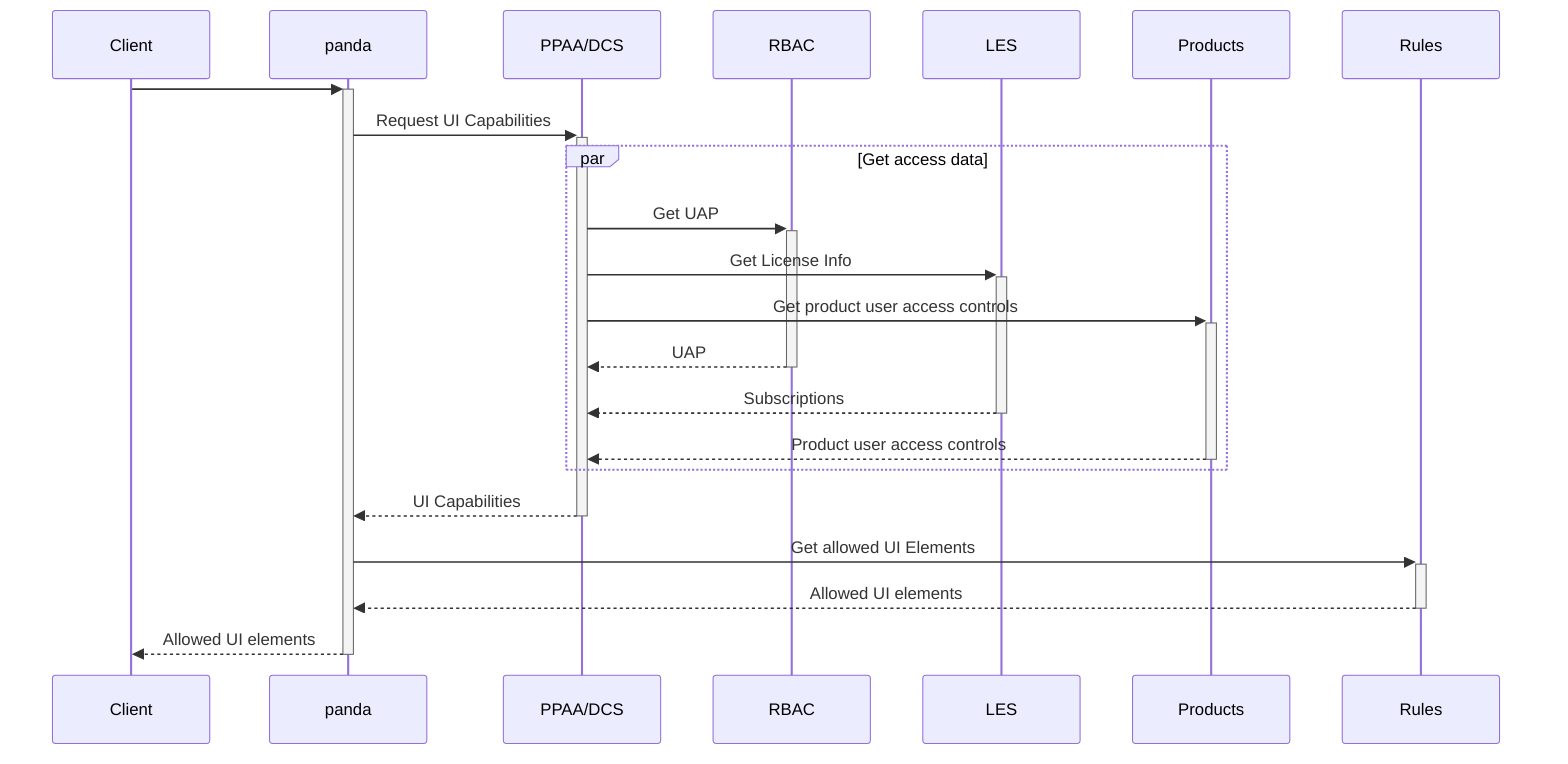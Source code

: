 sequenceDiagram
    Client->>+panda: 
    panda->>+PPAA/DCS: Request UI Capabilities
    par Get access data
        PPAA/DCS->>+RBAC: Get UAP
        PPAA/DCS->>+LES: Get License Info
        PPAA/DCS->>+Products: Get product user access controls
        RBAC-->>-PPAA/DCS: UAP
        LES-->>-PPAA/DCS: Subscriptions
        Products-->>-PPAA/DCS: Product user access controls
    end
    PPAA/DCS-->>-panda: UI Capabilities
    panda->>+Rules: Get allowed UI Elements 
    Rules-->>-panda: Allowed UI elements
    panda-->>-Client: Allowed UI elements